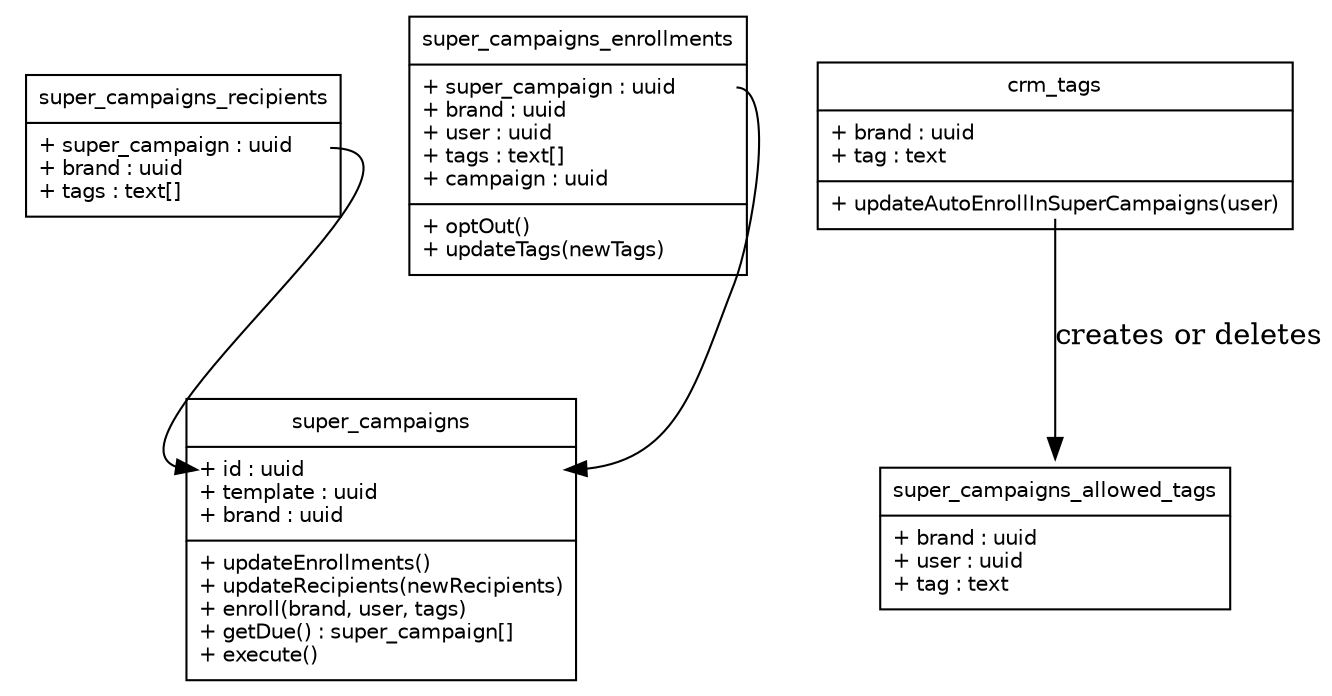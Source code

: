 digraph G {
    fontname = "Bitstream Vera Sans"

    node [
        fontname = "Bitstream Vera Sans"
        fontsize = 10
        shape = "none"
    ]
    
    super_campaigns [
        label = <
            <table border="0" cellspacing="0" cellpadding="5">
                <tr><td border="1">super_campaigns</td></tr>
                <tr>
                    <td align="left" border="1" sides="LRB" balign="LEFT">
                        <table border="0" cellspacing="0" cellpadding="0" align="left">
                            <tr><td port="id" align="left">+ id : uuid</td></tr>
                            <tr><td align="left">+ template : uuid</td></tr>
                            <tr><td align="left">+ brand : uuid</td></tr>
                        </table>
                    </td>
                </tr>
                <tr>
                    <td align="left" border="1" sides="LRB" balign="LEFT">
                        <table border="0" cellspacing="0" cellpadding="0" align="left">
                            <tr><td align="left">+ updateEnrollments()</td></tr>
                            <tr><td align="left">+ updateRecipients(newRecipients)</td></tr>
                            <tr><td align="left">+ enroll(brand, user, tags)</td></tr>
                            <tr><td align="left">+ getDue() : super_campaign[]</td></tr>
                            <tr><td align="left">+ execute()</td></tr>
                        </table>
                    </td>
                </tr>
            </table>
        >
    ]
    
    super_campaigns_recipients [
        label = <
            <table border="0" cellspacing="0" cellpadding="5">
                <tr><td border="1">super_campaigns_recipients</td></tr>
                <tr>
                    <td align="left" border="1" sides="LRB" balign="LEFT">
                        <table border="0" cellspacing="0" cellpadding="0" align="left">
                            <tr><td port="super_campaign" align="left">+ super_campaign : uuid</td></tr>
                            <tr><td align="left">+ brand : uuid</td></tr>
                            <tr><td align="left">+ tags : text[]</td></tr>
                        </table>
                    </td>
                </tr>
            </table>
        >
    ]
    
    super_campaigns_enrollments [
        label =<
            <table border="0" cellspacing="0" cellpadding="5">
                <tr><td border="1">super_campaigns_enrollments</td></tr>
                <tr>
                    <td align="left" border="1" sides="LRB" balign="LEFT">
                        <table border="0" cellspacing="0" cellpadding="0" align="left">
                            <tr><td port="super_campaign" align="left">+ super_campaign : uuid</td></tr>
                            <tr><td align="left">+ brand : uuid</td></tr>
                            <tr><td align="left">+ user : uuid</td></tr>
                            <tr><td align="left">+ tags : text[]</td></tr>
                            <tr><td align="left">+ campaign : uuid</td></tr>
                        </table>
                    </td>
                </tr>
                <tr>
                    <td align="left" border="1" sides="LRB" balign="LEFT">
                        <table border="0" cellspacing="0" cellpadding="0" align="left">
                            <tr><td align="left">+ optOut()</td></tr>
                            <tr><td align="left">+ updateTags(newTags)</td></tr>
                        </table>
                    </td>
                </tr>
            </table>
        >
    ]
    
    super_campaigns_allowed_tags [
        label = <
            <table border="0" cellspacing="0" cellpadding="5">
                <tr><td border="1">super_campaigns_allowed_tags</td></tr>
                <tr>
                    <td align="left" border="1" sides="LRB" balign="LEFT">
                        <table border="0" cellspacing="0" cellpadding="0" align="left">
                            <tr><td align="left">+ brand : uuid</td></tr>
                            <tr><td align="left">+ user : uuid</td></tr>
                            <tr><td align="left">+ tag : text</td></tr>
                        </table>
                    </td>
                </tr>
            </table>
        >
    ]
    
    crm_tags [
        label = <
            <table border="0" cellspacing="0" cellpadding="5">
                <tr><td border="1">crm_tags</td></tr>
                <tr>
                    <td align="left" border="1" sides="LRB" balign="LEFT">
                        <table border="0" cellspacing="0" cellpadding="0" align="left">
                            <tr><td align="left">+ brand : uuid</td></tr>
                            <tr><td align="left">+ tag : text</td></tr>
                        </table>
                    </td>
                </tr>
                <tr>
                    <td align="left" border="1" sides="LRB" balign="LEFT">
                        <table border="0" cellspacing="0" cellpadding="0" align="left">
                            <tr><td port="autoEnroll" align="left">+ updateAutoEnrollInSuperCampaigns(user)</td></tr>
                        </table>
                    </td>
                </tr>
            </table>
        >
    ]
    
    super_campaigns_recipients:super_campaign -> super_campaigns:id
    super_campaigns_enrollments:super_campaign -> super_campaigns:id
    crm_tags:autoEnroll ->super_campaigns_allowed_tags [label="creates or deletes"]
}